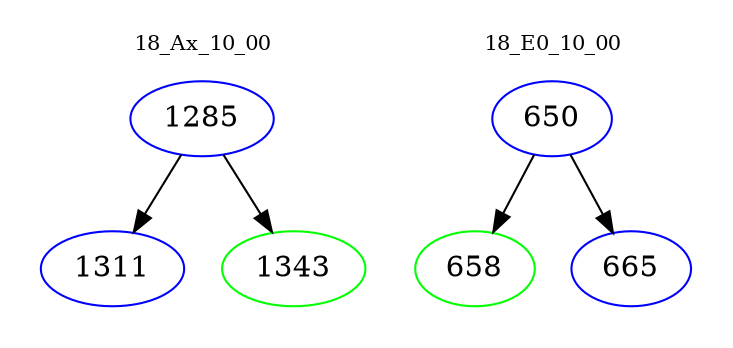 digraph{
subgraph cluster_0 {
color = white
label = "18_Ax_10_00";
fontsize=10;
T0_1285 [label="1285", color="blue"]
T0_1285 -> T0_1311 [color="black"]
T0_1311 [label="1311", color="blue"]
T0_1285 -> T0_1343 [color="black"]
T0_1343 [label="1343", color="green"]
}
subgraph cluster_1 {
color = white
label = "18_E0_10_00";
fontsize=10;
T1_650 [label="650", color="blue"]
T1_650 -> T1_658 [color="black"]
T1_658 [label="658", color="green"]
T1_650 -> T1_665 [color="black"]
T1_665 [label="665", color="blue"]
}
}

